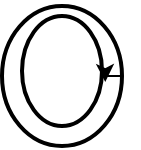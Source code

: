 <mxfile version="22.1.3" type="github">
  <diagram name="Page-1" id="lfn5ZAQ8hsB1twAiaaxd">
    <mxGraphModel dx="794" dy="424" grid="1" gridSize="10" guides="1" tooltips="1" connect="1" arrows="1" fold="1" page="1" pageScale="1" pageWidth="850" pageHeight="1100" math="0" shadow="0">
      <root>
        <mxCell id="0" />
        <mxCell id="1" parent="0" />
        <mxCell id="KA6sO3sFNKFK0WLOKIiQ-7" value="" style="edgeStyle=orthogonalEdgeStyle;rounded=0;orthogonalLoop=1;jettySize=auto;html=1;" edge="1" parent="1" target="KA6sO3sFNKFK0WLOKIiQ-6">
          <mxGeometry relative="1" as="geometry">
            <mxPoint x="355" y="360" as="sourcePoint" />
          </mxGeometry>
        </mxCell>
        <mxCell id="KA6sO3sFNKFK0WLOKIiQ-5" value="" style="strokeWidth=2;html=1;shape=mxgraph.flowchart.start_2;whiteSpace=wrap;" vertex="1" parent="1">
          <mxGeometry x="310" y="350" width="60" height="70" as="geometry" />
        </mxCell>
        <mxCell id="KA6sO3sFNKFK0WLOKIiQ-6" value="" style="ellipse;whiteSpace=wrap;html=1;strokeWidth=2;" vertex="1" parent="1">
          <mxGeometry x="320" y="355" width="40" height="55" as="geometry" />
        </mxCell>
        <mxCell id="KA6sO3sFNKFK0WLOKIiQ-8" style="edgeStyle=orthogonalEdgeStyle;rounded=0;orthogonalLoop=1;jettySize=auto;html=1;exitX=1;exitY=0.5;exitDx=0;exitDy=0;exitPerimeter=0;entryX=1.041;entryY=0.6;entryDx=0;entryDy=0;entryPerimeter=0;" edge="1" parent="1" source="KA6sO3sFNKFK0WLOKIiQ-5" target="KA6sO3sFNKFK0WLOKIiQ-6">
          <mxGeometry relative="1" as="geometry" />
        </mxCell>
      </root>
    </mxGraphModel>
  </diagram>
</mxfile>
